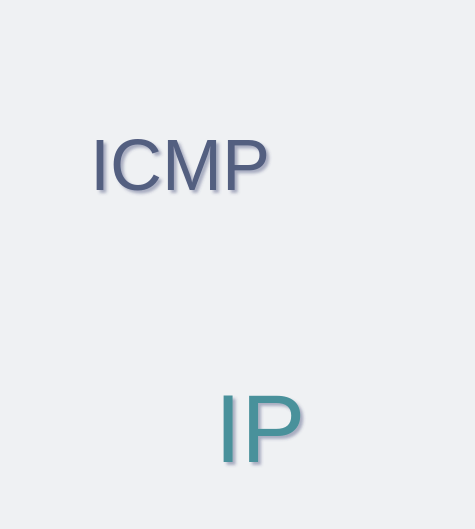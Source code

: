 <mxfile version="14.7.5" type="github"><diagram id="3228e29e-7158-1315-38df-8450db1d8a1d" name="Page-1"><mxGraphModel dx="1577" dy="828" grid="0" gridSize="10" guides="1" tooltips="1" connect="1" arrows="1" fold="1" page="1" pageScale="1" pageWidth="600" pageHeight="300" background="#EFF1F3" math="0" shadow="1"><root><mxCell id="0"/><mxCell id="1" parent="0"/><mxCell id="XKSM3SLSt8vgWnCwVl54-1" value="" style="shape=image;html=1;verticalAlign=top;verticalLabelPosition=bottom;labelBackgroundColor=#ffffff;imageAspect=0;aspect=fixed;image=https://cdn3.iconfinder.com/data/icons/linecons-free-vector-icons-pack/32/truck-128.png;fontColor=#535E80;" parent="1" vertex="1"><mxGeometry x="200" y="32" width="213" height="213" as="geometry"/></mxCell><mxCell id="2wqDNAmPXuk4lVCNSkIf-4" value="&lt;font style=&quot;font-size: 36px&quot; color=&quot;#535e80&quot;&gt;ICMP&lt;/font&gt;" style="text;html=1;strokeColor=none;fillColor=none;align=center;verticalAlign=middle;whiteSpace=wrap;rounded=0;" vertex="1" parent="1"><mxGeometry x="180" y="104" width="180" height="20" as="geometry"/></mxCell><mxCell id="2wqDNAmPXuk4lVCNSkIf-6" value="&lt;font style=&quot;font-size: 48px&quot;&gt;IP&lt;/font&gt;" style="text;html=1;strokeColor=none;fillColor=none;align=center;verticalAlign=middle;whiteSpace=wrap;rounded=0;fontColor=#4A919B;" vertex="1" parent="1"><mxGeometry x="224" y="199" width="172" height="93" as="geometry"/></mxCell></root></mxGraphModel></diagram></mxfile>